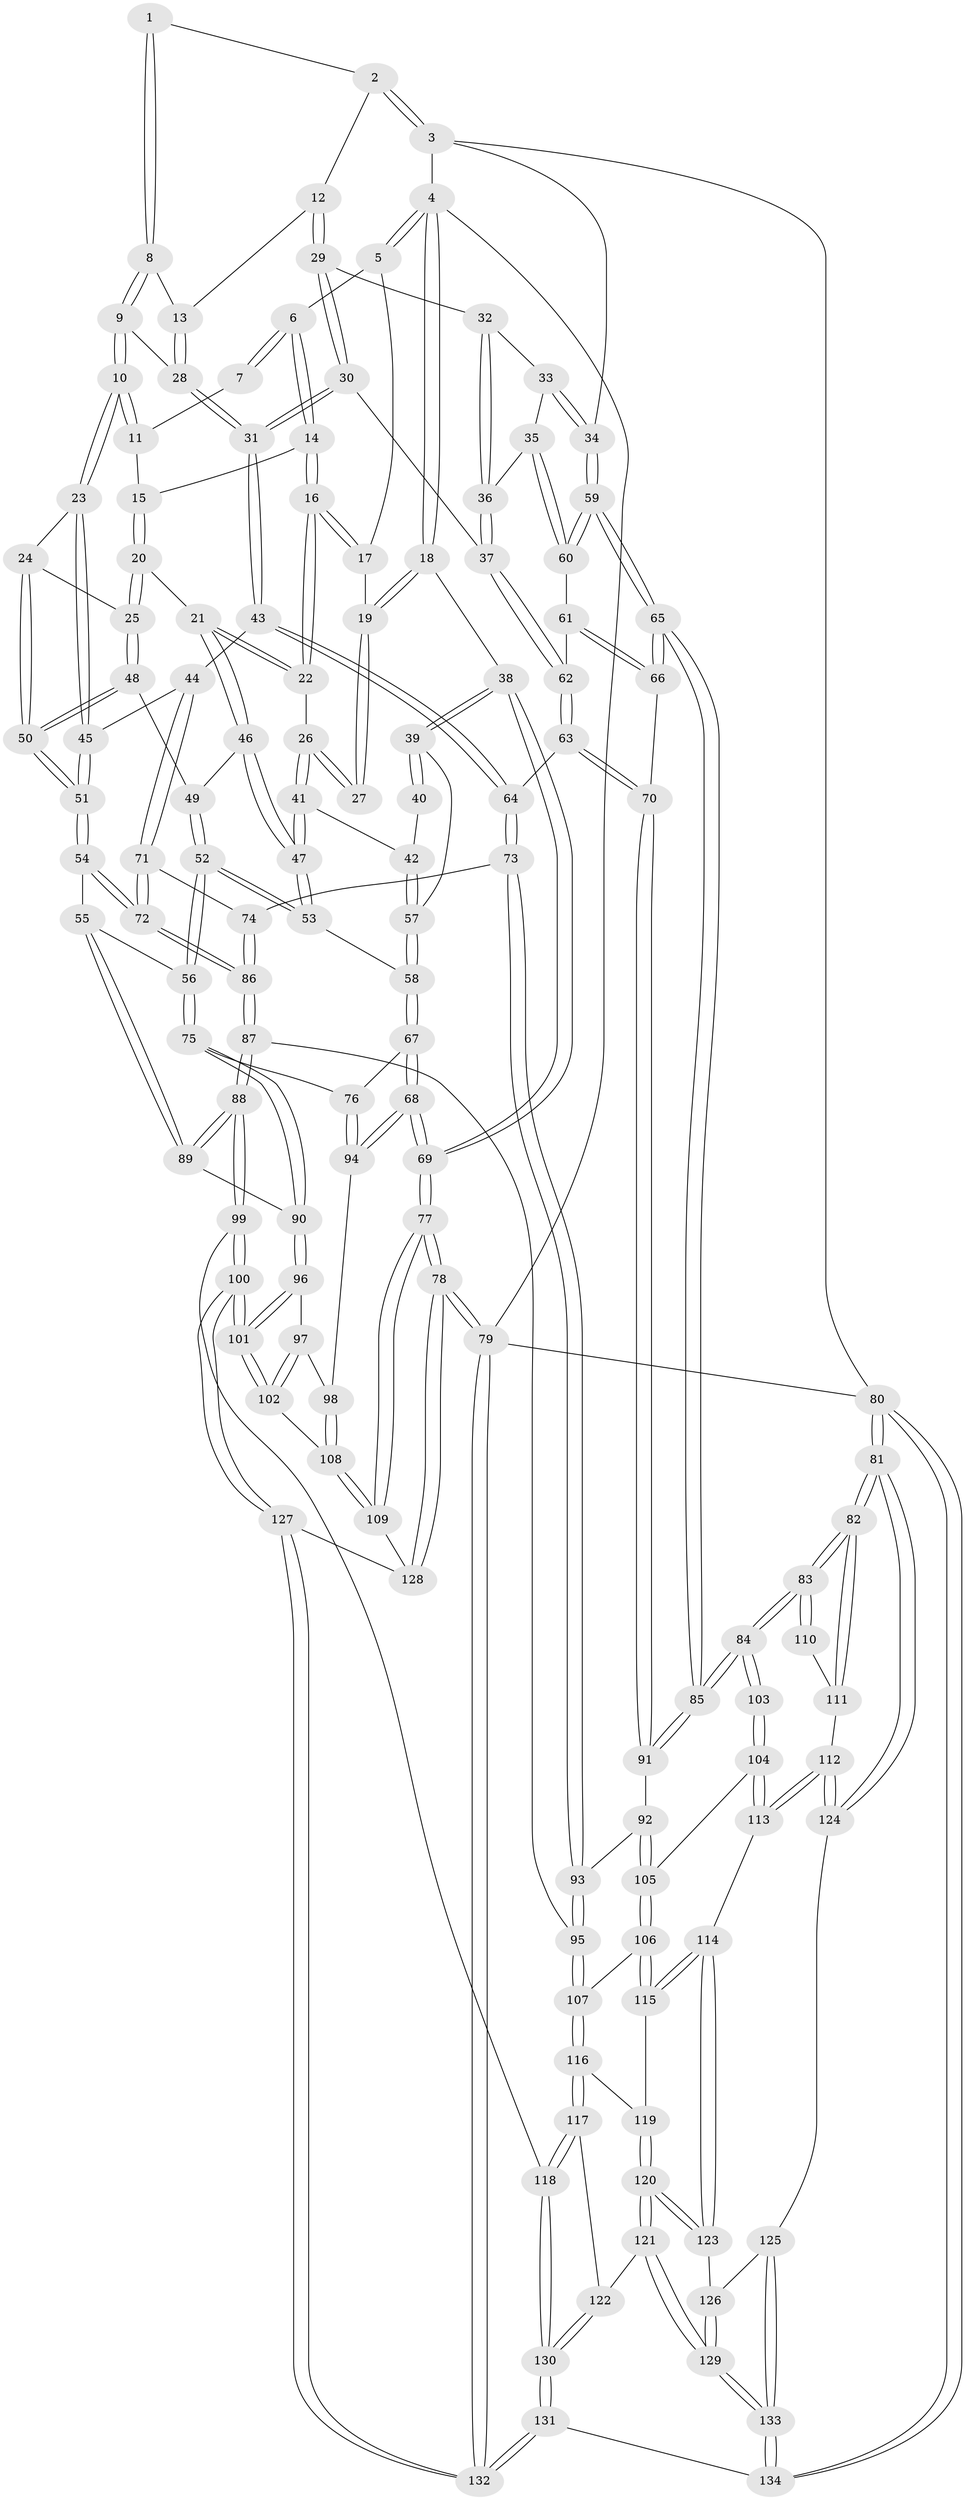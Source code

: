 // Generated by graph-tools (version 1.1) at 2025/27/03/15/25 16:27:57]
// undirected, 134 vertices, 332 edges
graph export_dot {
graph [start="1"]
  node [color=gray90,style=filled];
  1 [pos="+0.714423073843941+0"];
  2 [pos="+0.7755854598394477+0"];
  3 [pos="+1+0"];
  4 [pos="+0+0"];
  5 [pos="+0.20040646882162913+0"];
  6 [pos="+0.29432858813924107+0"];
  7 [pos="+0.5687670595989204+0"];
  8 [pos="+0.6955363807733076+0.02309543901101377"];
  9 [pos="+0.5782047568958036+0.13435302984624986"];
  10 [pos="+0.5713623810490488+0.13513992623377152"];
  11 [pos="+0.5618177550286032+0.03907180454186093"];
  12 [pos="+0.7934271882161086+0.10026648275818698"];
  13 [pos="+0.756300642469557+0.09418164098126508"];
  14 [pos="+0.31467209034301574+0"];
  15 [pos="+0.3682009401469623+0"];
  16 [pos="+0.22475468325323542+0.13662162307600756"];
  17 [pos="+0.1438195878059979+0.06624476163246534"];
  18 [pos="+0+0"];
  19 [pos="+0.11974152348076401+0.10385168156798942"];
  20 [pos="+0.4169921294467925+0.10420421165655999"];
  21 [pos="+0.2942598406833312+0.18896931007074685"];
  22 [pos="+0.22162125868171847+0.15692064583464801"];
  23 [pos="+0.5409000475008244+0.15410671404372345"];
  24 [pos="+0.46959895347378633+0.14626650424538218"];
  25 [pos="+0.4646483113534925+0.14391603819453752"];
  26 [pos="+0.19705672794033868+0.17197810032730576"];
  27 [pos="+0.15110316889552636+0.16566786557067376"];
  28 [pos="+0.6865566173293867+0.1810076670943139"];
  29 [pos="+0.8609807113959775+0.12370099077599127"];
  30 [pos="+0.7716763210278679+0.27253263821989815"];
  31 [pos="+0.7487390532580984+0.2782226317025795"];
  32 [pos="+0.8826434273937585+0.11539039694433882"];
  33 [pos="+0.9963680960375757+0.03302937341723842"];
  34 [pos="+1+0"];
  35 [pos="+0.9488911054027732+0.2836091566954186"];
  36 [pos="+0.92094443323137+0.2841309623514723"];
  37 [pos="+0.8637903153319367+0.3134744891139355"];
  38 [pos="+0+0.15221920118298415"];
  39 [pos="+0+0.18116570880402347"];
  40 [pos="+0.12906336876614605+0.17579310300665146"];
  41 [pos="+0.19154856271618803+0.2560289579721162"];
  42 [pos="+0.105434616910724+0.2706926013816607"];
  43 [pos="+0.7267038487384349+0.30535809948639836"];
  44 [pos="+0.633176755252034+0.34882662039065465"];
  45 [pos="+0.5727159808354532+0.3162045678017041"];
  46 [pos="+0.30199764577059657+0.2159885415420258"];
  47 [pos="+0.24421208261891286+0.35274712824961896"];
  48 [pos="+0.3649354969527141+0.24885130519295326"];
  49 [pos="+0.35458475540305157+0.24797917194460953"];
  50 [pos="+0.4285265931308584+0.330076383107365"];
  51 [pos="+0.4354867643890073+0.37032990185076703"];
  52 [pos="+0.28249733528771603+0.40173860091952046"];
  53 [pos="+0.24723450167381167+0.37790311261329035"];
  54 [pos="+0.40747097476190575+0.4120554870147261"];
  55 [pos="+0.37102336976592637+0.4203493112077131"];
  56 [pos="+0.3136868929623067+0.42964913109067654"];
  57 [pos="+0.07371877718771437+0.29564092379270435"];
  58 [pos="+0.12632325560869853+0.39613645925477065"];
  59 [pos="+1+0.29709472342911514"];
  60 [pos="+0.9946914055591688+0.30054809808232175"];
  61 [pos="+0.944197161030415+0.39695433496887605"];
  62 [pos="+0.8815056514295742+0.38876489160974814"];
  63 [pos="+0.8309867912187625+0.4819022207529513"];
  64 [pos="+0.800378739965197+0.4768439279688284"];
  65 [pos="+1+0.5035684859779838"];
  66 [pos="+0.9793584001837438+0.4278441961155395"];
  67 [pos="+0.10368127277226648+0.42204526159515365"];
  68 [pos="+0+0.5886783224945817"];
  69 [pos="+0+0.5890293103121299"];
  70 [pos="+0.8661630753479976+0.521053238068288"];
  71 [pos="+0.6305987783850837+0.43963823365227406"];
  72 [pos="+0.5058867144432807+0.5067137475613738"];
  73 [pos="+0.7064031583474412+0.5128561661888139"];
  74 [pos="+0.6949791889860275+0.5086670085324365"];
  75 [pos="+0.28242417869845293+0.5382476998473424"];
  76 [pos="+0.18667599326493356+0.5447342153885721"];
  77 [pos="+0+1"];
  78 [pos="+0+1"];
  79 [pos="+0+1"];
  80 [pos="+1+1"];
  81 [pos="+1+1"];
  82 [pos="+1+0.7360686711998052"];
  83 [pos="+1+0.6784962790063109"];
  84 [pos="+1+0.5782336740356412"];
  85 [pos="+1+0.5655577684454712"];
  86 [pos="+0.5189784191179083+0.6518614194074928"];
  87 [pos="+0.5174100993591694+0.6596708959609463"];
  88 [pos="+0.5024060461828149+0.6729483582713551"];
  89 [pos="+0.4297649130701793+0.6345716750628592"];
  90 [pos="+0.2922619869451806+0.5774799568416943"];
  91 [pos="+0.8930564683513321+0.5699564625783496"];
  92 [pos="+0.8499988402114442+0.6563964724450032"];
  93 [pos="+0.7324746126470809+0.6639365293532561"];
  94 [pos="+0.03207363044736752+0.6328785839193701"];
  95 [pos="+0.6943524775404132+0.69745978858441"];
  96 [pos="+0.2600235009503167+0.6534543224799227"];
  97 [pos="+0.12434393363855877+0.6708123126746368"];
  98 [pos="+0.07944979508350955+0.6634942412556419"];
  99 [pos="+0.4591320739333786+0.7849900524861894"];
  100 [pos="+0.3240769398833665+0.8107983342988571"];
  101 [pos="+0.3023599980857729+0.7798561096614022"];
  102 [pos="+0.19489491036457757+0.753502399077686"];
  103 [pos="+0.897154376322488+0.7133801450439222"];
  104 [pos="+0.8807072102180428+0.7065753500856973"];
  105 [pos="+0.8705845250737423+0.6961797347696166"];
  106 [pos="+0.8074638439062488+0.7717748091660068"];
  107 [pos="+0.7009558244406485+0.7380927285985333"];
  108 [pos="+0.12680832273109174+0.8058041328055772"];
  109 [pos="+0.12680921696420983+0.8096502440003956"];
  110 [pos="+0.9204370921012196+0.7337109694382504"];
  111 [pos="+0.9629998801431707+0.7960061666423273"];
  112 [pos="+0.9263734968949725+0.8672967126621792"];
  113 [pos="+0.8664949482414795+0.8042977607325623"];
  114 [pos="+0.8136233961561284+0.8222725497506272"];
  115 [pos="+0.8069362442246866+0.8090059184121843"];
  116 [pos="+0.7001247747396749+0.7602336233287164"];
  117 [pos="+0.5661522020419286+0.8392639586029739"];
  118 [pos="+0.46325347771042763+0.7908486824286795"];
  119 [pos="+0.704926608830196+0.7755291989622526"];
  120 [pos="+0.7115162848314309+0.86271565884076"];
  121 [pos="+0.6922416905255657+0.9055191427123516"];
  122 [pos="+0.6028048340715638+0.8762773164897746"];
  123 [pos="+0.8065263017274096+0.8450263941325562"];
  124 [pos="+0.9261789028035461+0.8898310455644599"];
  125 [pos="+0.8846591359333286+0.9078108008928276"];
  126 [pos="+0.8258203604274691+0.8751849855002283"];
  127 [pos="+0.2666942177018117+0.8940766334122278"];
  128 [pos="+0.22543882771316776+0.8902971275836659"];
  129 [pos="+0.7157076994825219+0.9768909074142784"];
  130 [pos="+0.4905041697324+1"];
  131 [pos="+0.4874806639877552+1"];
  132 [pos="+0.3461527063649225+1"];
  133 [pos="+0.7392077017893638+1"];
  134 [pos="+0.7324835092468942+1"];
  1 -- 2;
  1 -- 8;
  1 -- 8;
  2 -- 3;
  2 -- 3;
  2 -- 12;
  3 -- 4;
  3 -- 34;
  3 -- 80;
  4 -- 5;
  4 -- 5;
  4 -- 18;
  4 -- 18;
  4 -- 79;
  5 -- 6;
  5 -- 17;
  6 -- 7;
  6 -- 7;
  6 -- 14;
  6 -- 14;
  7 -- 11;
  8 -- 9;
  8 -- 9;
  8 -- 13;
  9 -- 10;
  9 -- 10;
  9 -- 28;
  10 -- 11;
  10 -- 11;
  10 -- 23;
  10 -- 23;
  11 -- 15;
  12 -- 13;
  12 -- 29;
  12 -- 29;
  13 -- 28;
  13 -- 28;
  14 -- 15;
  14 -- 16;
  14 -- 16;
  15 -- 20;
  15 -- 20;
  16 -- 17;
  16 -- 17;
  16 -- 22;
  16 -- 22;
  17 -- 19;
  18 -- 19;
  18 -- 19;
  18 -- 38;
  19 -- 27;
  19 -- 27;
  20 -- 21;
  20 -- 25;
  20 -- 25;
  21 -- 22;
  21 -- 22;
  21 -- 46;
  21 -- 46;
  22 -- 26;
  23 -- 24;
  23 -- 45;
  23 -- 45;
  24 -- 25;
  24 -- 50;
  24 -- 50;
  25 -- 48;
  25 -- 48;
  26 -- 27;
  26 -- 27;
  26 -- 41;
  26 -- 41;
  28 -- 31;
  28 -- 31;
  29 -- 30;
  29 -- 30;
  29 -- 32;
  30 -- 31;
  30 -- 31;
  30 -- 37;
  31 -- 43;
  31 -- 43;
  32 -- 33;
  32 -- 36;
  32 -- 36;
  33 -- 34;
  33 -- 34;
  33 -- 35;
  34 -- 59;
  34 -- 59;
  35 -- 36;
  35 -- 60;
  35 -- 60;
  36 -- 37;
  36 -- 37;
  37 -- 62;
  37 -- 62;
  38 -- 39;
  38 -- 39;
  38 -- 69;
  38 -- 69;
  39 -- 40;
  39 -- 40;
  39 -- 57;
  40 -- 42;
  41 -- 42;
  41 -- 47;
  41 -- 47;
  42 -- 57;
  42 -- 57;
  43 -- 44;
  43 -- 64;
  43 -- 64;
  44 -- 45;
  44 -- 71;
  44 -- 71;
  45 -- 51;
  45 -- 51;
  46 -- 47;
  46 -- 47;
  46 -- 49;
  47 -- 53;
  47 -- 53;
  48 -- 49;
  48 -- 50;
  48 -- 50;
  49 -- 52;
  49 -- 52;
  50 -- 51;
  50 -- 51;
  51 -- 54;
  51 -- 54;
  52 -- 53;
  52 -- 53;
  52 -- 56;
  52 -- 56;
  53 -- 58;
  54 -- 55;
  54 -- 72;
  54 -- 72;
  55 -- 56;
  55 -- 89;
  55 -- 89;
  56 -- 75;
  56 -- 75;
  57 -- 58;
  57 -- 58;
  58 -- 67;
  58 -- 67;
  59 -- 60;
  59 -- 60;
  59 -- 65;
  59 -- 65;
  60 -- 61;
  61 -- 62;
  61 -- 66;
  61 -- 66;
  62 -- 63;
  62 -- 63;
  63 -- 64;
  63 -- 70;
  63 -- 70;
  64 -- 73;
  64 -- 73;
  65 -- 66;
  65 -- 66;
  65 -- 85;
  65 -- 85;
  66 -- 70;
  67 -- 68;
  67 -- 68;
  67 -- 76;
  68 -- 69;
  68 -- 69;
  68 -- 94;
  68 -- 94;
  69 -- 77;
  69 -- 77;
  70 -- 91;
  70 -- 91;
  71 -- 72;
  71 -- 72;
  71 -- 74;
  72 -- 86;
  72 -- 86;
  73 -- 74;
  73 -- 93;
  73 -- 93;
  74 -- 86;
  74 -- 86;
  75 -- 76;
  75 -- 90;
  75 -- 90;
  76 -- 94;
  76 -- 94;
  77 -- 78;
  77 -- 78;
  77 -- 109;
  77 -- 109;
  78 -- 79;
  78 -- 79;
  78 -- 128;
  78 -- 128;
  79 -- 132;
  79 -- 132;
  79 -- 80;
  80 -- 81;
  80 -- 81;
  80 -- 134;
  80 -- 134;
  81 -- 82;
  81 -- 82;
  81 -- 124;
  81 -- 124;
  82 -- 83;
  82 -- 83;
  82 -- 111;
  82 -- 111;
  83 -- 84;
  83 -- 84;
  83 -- 110;
  83 -- 110;
  84 -- 85;
  84 -- 85;
  84 -- 103;
  84 -- 103;
  85 -- 91;
  85 -- 91;
  86 -- 87;
  86 -- 87;
  87 -- 88;
  87 -- 88;
  87 -- 95;
  88 -- 89;
  88 -- 89;
  88 -- 99;
  88 -- 99;
  89 -- 90;
  90 -- 96;
  90 -- 96;
  91 -- 92;
  92 -- 93;
  92 -- 105;
  92 -- 105;
  93 -- 95;
  93 -- 95;
  94 -- 98;
  95 -- 107;
  95 -- 107;
  96 -- 97;
  96 -- 101;
  96 -- 101;
  97 -- 98;
  97 -- 102;
  97 -- 102;
  98 -- 108;
  98 -- 108;
  99 -- 100;
  99 -- 100;
  99 -- 118;
  100 -- 101;
  100 -- 101;
  100 -- 127;
  100 -- 127;
  101 -- 102;
  101 -- 102;
  102 -- 108;
  103 -- 104;
  103 -- 104;
  104 -- 105;
  104 -- 113;
  104 -- 113;
  105 -- 106;
  105 -- 106;
  106 -- 107;
  106 -- 115;
  106 -- 115;
  107 -- 116;
  107 -- 116;
  108 -- 109;
  108 -- 109;
  109 -- 128;
  110 -- 111;
  111 -- 112;
  112 -- 113;
  112 -- 113;
  112 -- 124;
  112 -- 124;
  113 -- 114;
  114 -- 115;
  114 -- 115;
  114 -- 123;
  114 -- 123;
  115 -- 119;
  116 -- 117;
  116 -- 117;
  116 -- 119;
  117 -- 118;
  117 -- 118;
  117 -- 122;
  118 -- 130;
  118 -- 130;
  119 -- 120;
  119 -- 120;
  120 -- 121;
  120 -- 121;
  120 -- 123;
  120 -- 123;
  121 -- 122;
  121 -- 129;
  121 -- 129;
  122 -- 130;
  122 -- 130;
  123 -- 126;
  124 -- 125;
  125 -- 126;
  125 -- 133;
  125 -- 133;
  126 -- 129;
  126 -- 129;
  127 -- 128;
  127 -- 132;
  127 -- 132;
  129 -- 133;
  129 -- 133;
  130 -- 131;
  130 -- 131;
  131 -- 132;
  131 -- 132;
  131 -- 134;
  133 -- 134;
  133 -- 134;
}
